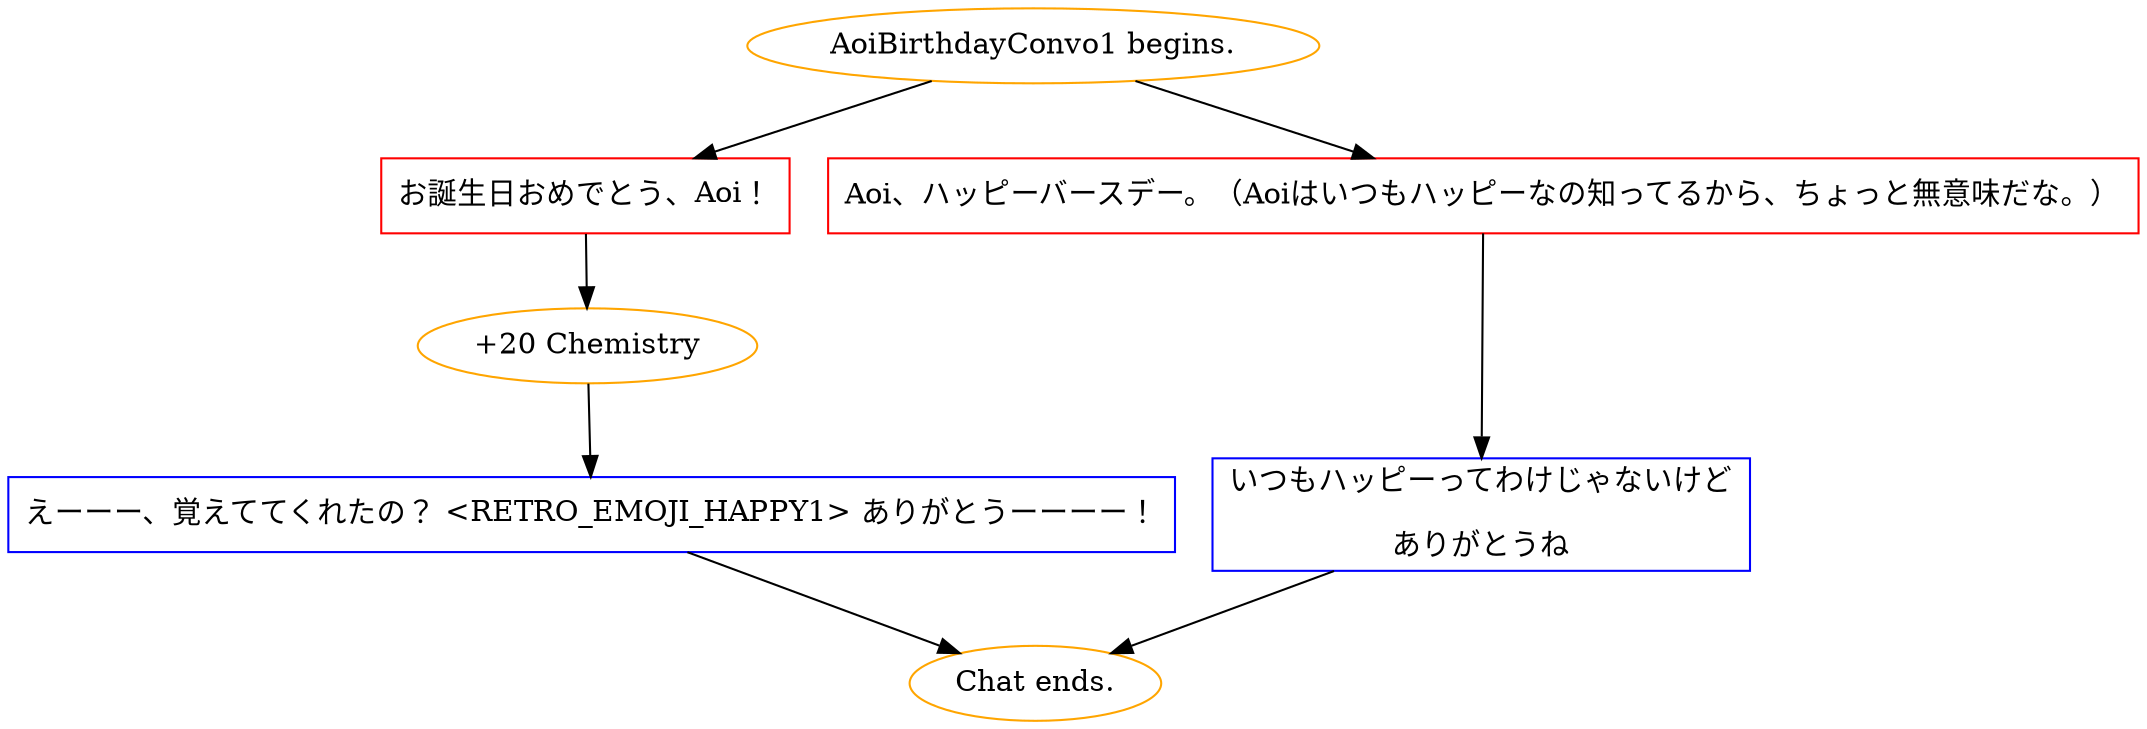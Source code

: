 digraph {
	"AoiBirthdayConvo1 begins." [color=orange];
		"AoiBirthdayConvo1 begins." -> j2991681322;
		"AoiBirthdayConvo1 begins." -> j997279979;
	j2991681322 [label="お誕生日おめでとう、Aoi！",shape=box,color=red];
		j2991681322 -> j2283153872;
	j997279979 [label="Aoi、ハッピーバースデー。（Aoiはいつもハッピーなの知ってるから、ちょっと無意味だな。）",shape=box,color=red];
		j997279979 -> j2975569822;
	j2283153872 [label="+20 Chemistry",color=orange];
		j2283153872 -> j3580710588;
	j2975569822 [label="いつもハッピーってわけじゃないけど
ありがとうね",shape=box,color=blue];
		j2975569822 -> "Chat ends.";
	j3580710588 [label="えーーー、覚えててくれたの？ <RETRO_EMOJI_HAPPY1> ありがとうーーーー！",shape=box,color=blue];
		j3580710588 -> "Chat ends.";
	"Chat ends." [color=orange];
}